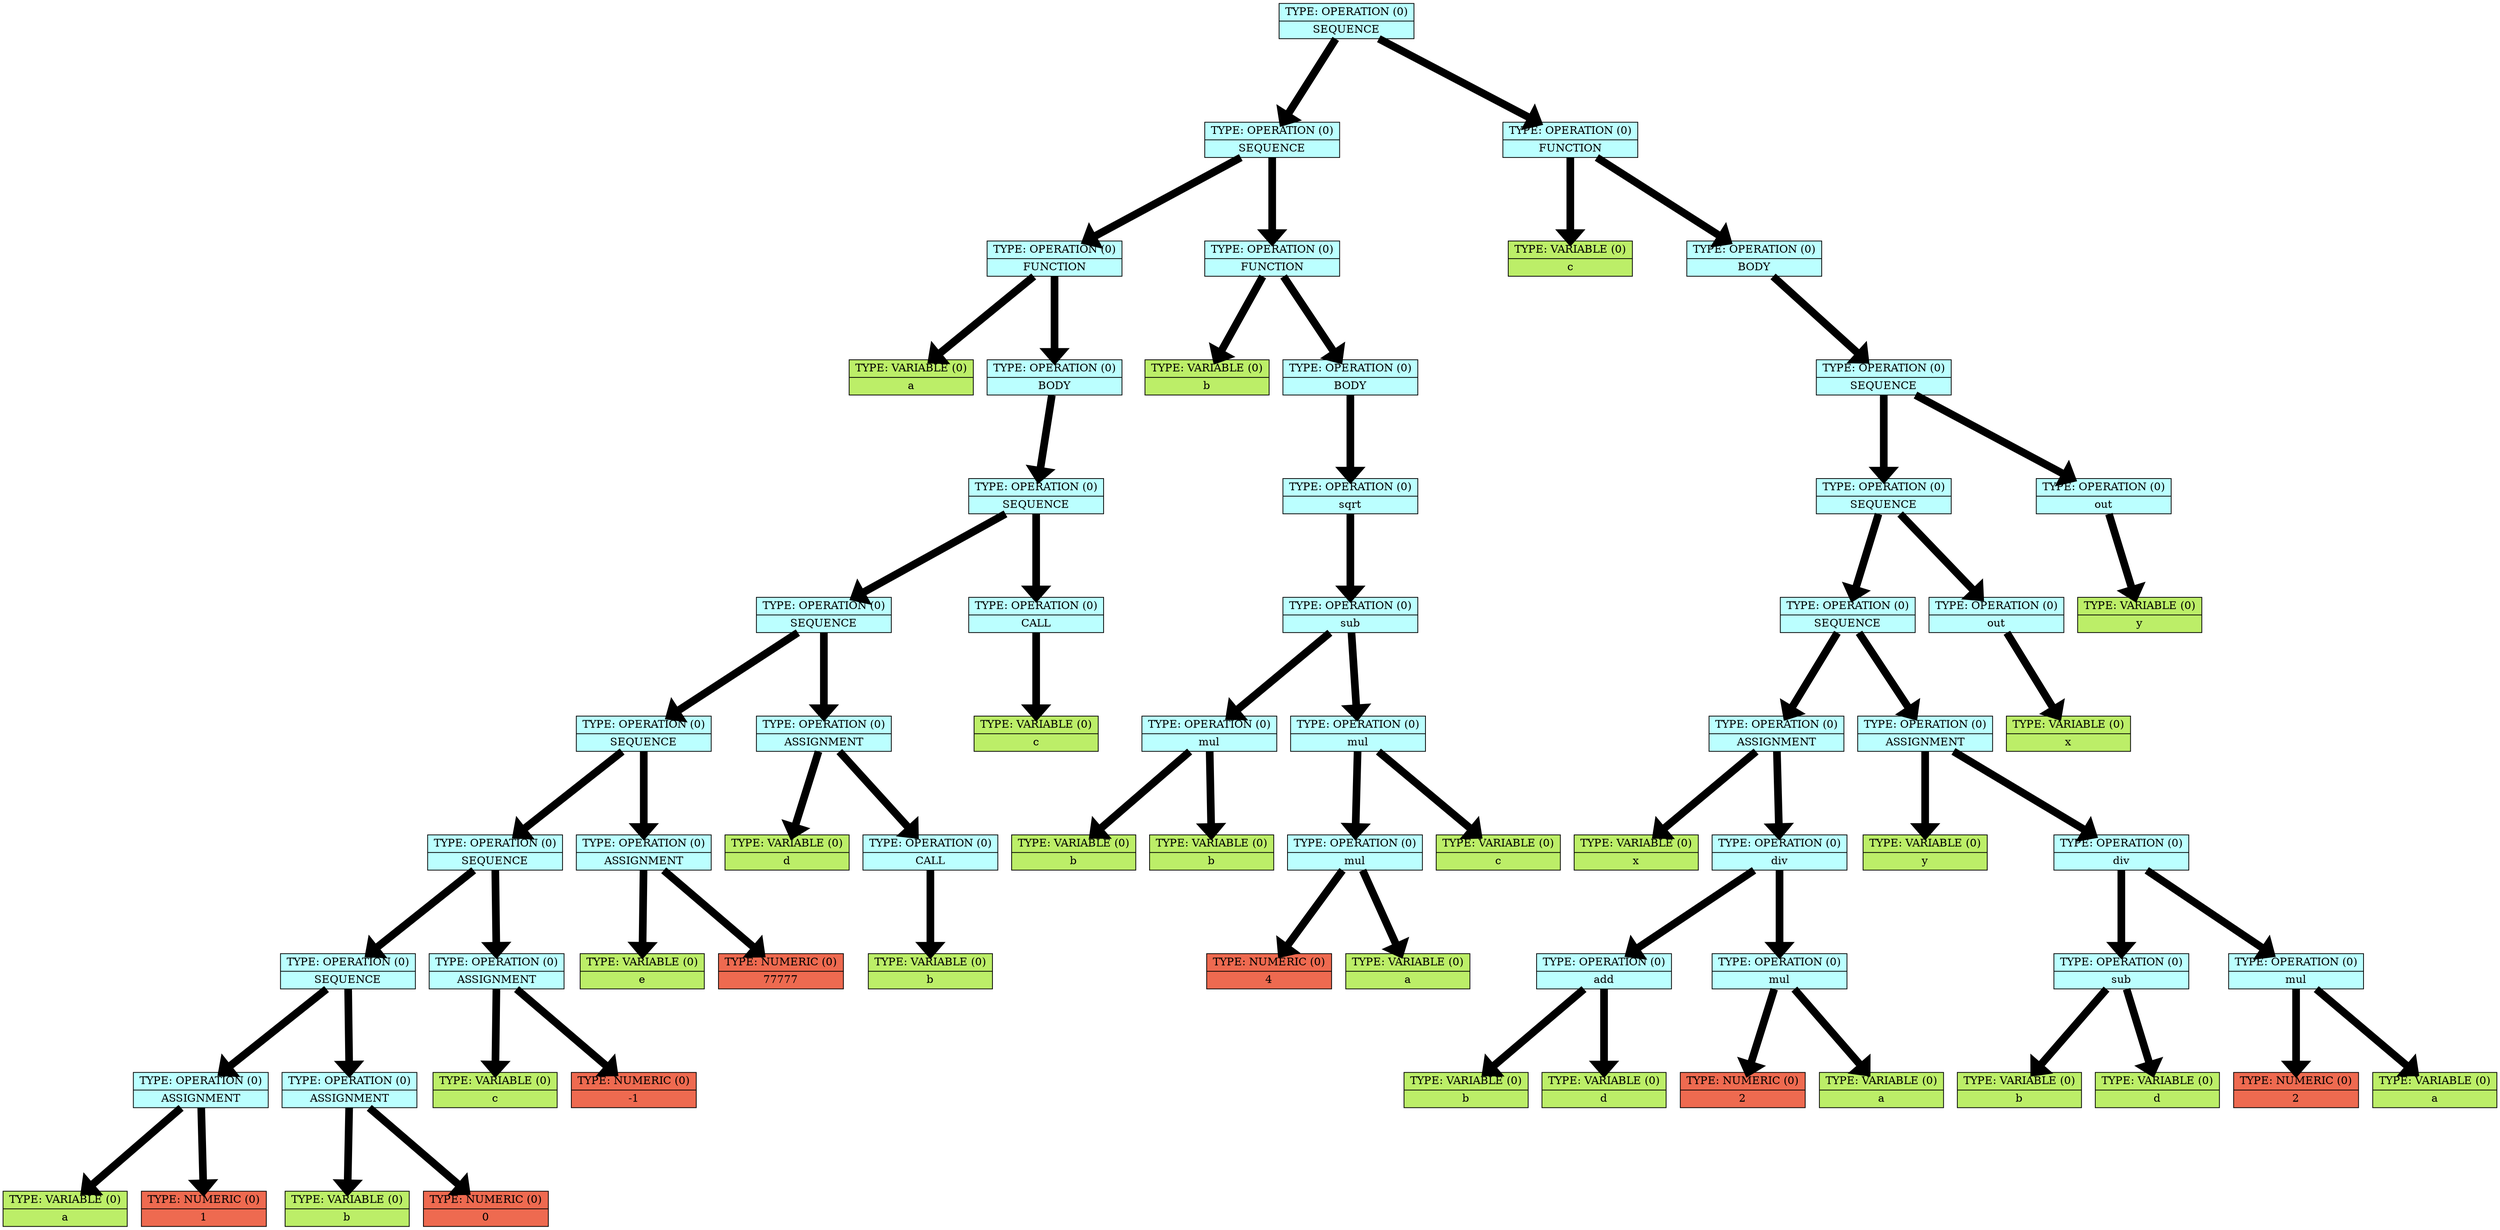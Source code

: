 digraph structs {    
rankdir = TB;        
graph [dpi = 200];   
ranksep = 1.5;       
edge[penwidth = 10]; 
cell0 [style = filled, color = black, shape=record, 
fillcolor = paleturquoise1, label = " { <ptr> TYPE: OPERATION (0) | SEQUENCE} " ];                         
cell1 [style = filled, color = black, shape=record, 
fillcolor = paleturquoise1, label = " { <ptr> TYPE: OPERATION (0) | SEQUENCE} " ];                         
cell2 [style = filled, color = black, shape=record, 
fillcolor = paleturquoise1, label = " { <ptr> TYPE: OPERATION (0) | FUNCTION} " ];                         
cell3 [style = filled, color = black, shape=record, 
fillcolor = darkolivegreen2, label = " { <ptr> TYPE: VARIABLE (0) | a} " ];                         
cell4 [style = filled, color = black, shape=record, 
fillcolor = paleturquoise1, label = " { <ptr> TYPE: OPERATION (0) | BODY} " ];                         
cell5 [style = filled, color = black, shape=record, 
fillcolor = paleturquoise1, label = " { <ptr> TYPE: OPERATION (0) | SEQUENCE} " ];                         
cell6 [style = filled, color = black, shape=record, 
fillcolor = paleturquoise1, label = " { <ptr> TYPE: OPERATION (0) | SEQUENCE} " ];                         
cell7 [style = filled, color = black, shape=record, 
fillcolor = paleturquoise1, label = " { <ptr> TYPE: OPERATION (0) | SEQUENCE} " ];                         
cell8 [style = filled, color = black, shape=record, 
fillcolor = paleturquoise1, label = " { <ptr> TYPE: OPERATION (0) | SEQUENCE} " ];                         
cell9 [style = filled, color = black, shape=record, 
fillcolor = paleturquoise1, label = " { <ptr> TYPE: OPERATION (0) | SEQUENCE} " ];                         
cell10 [style = filled, color = black, shape=record, 
fillcolor = paleturquoise1, label = " { <ptr> TYPE: OPERATION (0) | ASSIGNMENT} " ];                         
cell11 [style = filled, color = black, shape=record, 
fillcolor = darkolivegreen2, label = " { <ptr> TYPE: VARIABLE (0) | a} " ];                         
cell12 [style = filled, color = black, shape=record, 
fillcolor = coral2, label = " { <ptr> TYPE: NUMERIC (0) | 1} " ];                         
cell13 [style = filled, color = black, shape=record, 
fillcolor = paleturquoise1, label = " { <ptr> TYPE: OPERATION (0) | ASSIGNMENT} " ];                         
cell14 [style = filled, color = black, shape=record, 
fillcolor = darkolivegreen2, label = " { <ptr> TYPE: VARIABLE (0) | b} " ];                         
cell15 [style = filled, color = black, shape=record, 
fillcolor = coral2, label = " { <ptr> TYPE: NUMERIC (0) | 0} " ];                         
cell16 [style = filled, color = black, shape=record, 
fillcolor = paleturquoise1, label = " { <ptr> TYPE: OPERATION (0) | ASSIGNMENT} " ];                         
cell17 [style = filled, color = black, shape=record, 
fillcolor = darkolivegreen2, label = " { <ptr> TYPE: VARIABLE (0) | c} " ];                         
cell18 [style = filled, color = black, shape=record, 
fillcolor = coral2, label = " { <ptr> TYPE: NUMERIC (0) | -1} " ];                         
cell19 [style = filled, color = black, shape=record, 
fillcolor = paleturquoise1, label = " { <ptr> TYPE: OPERATION (0) | ASSIGNMENT} " ];                         
cell20 [style = filled, color = black, shape=record, 
fillcolor = darkolivegreen2, label = " { <ptr> TYPE: VARIABLE (0) | e} " ];                         
cell21 [style = filled, color = black, shape=record, 
fillcolor = coral2, label = " { <ptr> TYPE: NUMERIC (0) | 77777} " ];                         
cell22 [style = filled, color = black, shape=record, 
fillcolor = paleturquoise1, label = " { <ptr> TYPE: OPERATION (0) | ASSIGNMENT} " ];                         
cell23 [style = filled, color = black, shape=record, 
fillcolor = darkolivegreen2, label = " { <ptr> TYPE: VARIABLE (0) | d} " ];                         
cell24 [style = filled, color = black, shape=record, 
fillcolor = paleturquoise1, label = " { <ptr> TYPE: OPERATION (0) | CALL} " ];                         
cell25 [style = filled, color = black, shape=record, 
fillcolor = darkolivegreen2, label = " { <ptr> TYPE: VARIABLE (0) | b} " ];                         
cell26 [style = filled, color = black, shape=record, 
fillcolor = paleturquoise1, label = " { <ptr> TYPE: OPERATION (0) | CALL} " ];                         
cell27 [style = filled, color = black, shape=record, 
fillcolor = darkolivegreen2, label = " { <ptr> TYPE: VARIABLE (0) | c} " ];                         
cell28 [style = filled, color = black, shape=record, 
fillcolor = paleturquoise1, label = " { <ptr> TYPE: OPERATION (0) | FUNCTION} " ];                         
cell29 [style = filled, color = black, shape=record, 
fillcolor = darkolivegreen2, label = " { <ptr> TYPE: VARIABLE (0) | b} " ];                         
cell30 [style = filled, color = black, shape=record, 
fillcolor = paleturquoise1, label = " { <ptr> TYPE: OPERATION (0) | BODY} " ];                         
cell31 [style = filled, color = black, shape=record, 
fillcolor = paleturquoise1, label = " { <ptr> TYPE: OPERATION (0) | sqrt} " ];                         
cell32 [style = filled, color = black, shape=record, 
fillcolor = paleturquoise1, label = " { <ptr> TYPE: OPERATION (0) | sub} " ];                         
cell33 [style = filled, color = black, shape=record, 
fillcolor = paleturquoise1, label = " { <ptr> TYPE: OPERATION (0) | mul} " ];                         
cell34 [style = filled, color = black, shape=record, 
fillcolor = darkolivegreen2, label = " { <ptr> TYPE: VARIABLE (0) | b} " ];                         
cell35 [style = filled, color = black, shape=record, 
fillcolor = darkolivegreen2, label = " { <ptr> TYPE: VARIABLE (0) | b} " ];                         
cell36 [style = filled, color = black, shape=record, 
fillcolor = paleturquoise1, label = " { <ptr> TYPE: OPERATION (0) | mul} " ];                         
cell37 [style = filled, color = black, shape=record, 
fillcolor = paleturquoise1, label = " { <ptr> TYPE: OPERATION (0) | mul} " ];                         
cell38 [style = filled, color = black, shape=record, 
fillcolor = coral2, label = " { <ptr> TYPE: NUMERIC (0) | 4} " ];                         
cell39 [style = filled, color = black, shape=record, 
fillcolor = darkolivegreen2, label = " { <ptr> TYPE: VARIABLE (0) | a} " ];                         
cell40 [style = filled, color = black, shape=record, 
fillcolor = darkolivegreen2, label = " { <ptr> TYPE: VARIABLE (0) | c} " ];                         
cell41 [style = filled, color = black, shape=record, 
fillcolor = paleturquoise1, label = " { <ptr> TYPE: OPERATION (0) | FUNCTION} " ];                         
cell42 [style = filled, color = black, shape=record, 
fillcolor = darkolivegreen2, label = " { <ptr> TYPE: VARIABLE (0) | c} " ];                         
cell43 [style = filled, color = black, shape=record, 
fillcolor = paleturquoise1, label = " { <ptr> TYPE: OPERATION (0) | BODY} " ];                         
cell44 [style = filled, color = black, shape=record, 
fillcolor = paleturquoise1, label = " { <ptr> TYPE: OPERATION (0) | SEQUENCE} " ];                         
cell45 [style = filled, color = black, shape=record, 
fillcolor = paleturquoise1, label = " { <ptr> TYPE: OPERATION (0) | SEQUENCE} " ];                         
cell46 [style = filled, color = black, shape=record, 
fillcolor = paleturquoise1, label = " { <ptr> TYPE: OPERATION (0) | SEQUENCE} " ];                         
cell47 [style = filled, color = black, shape=record, 
fillcolor = paleturquoise1, label = " { <ptr> TYPE: OPERATION (0) | ASSIGNMENT} " ];                         
cell48 [style = filled, color = black, shape=record, 
fillcolor = darkolivegreen2, label = " { <ptr> TYPE: VARIABLE (0) | x} " ];                         
cell49 [style = filled, color = black, shape=record, 
fillcolor = paleturquoise1, label = " { <ptr> TYPE: OPERATION (0) | div} " ];                         
cell50 [style = filled, color = black, shape=record, 
fillcolor = paleturquoise1, label = " { <ptr> TYPE: OPERATION (0) | add} " ];                         
cell51 [style = filled, color = black, shape=record, 
fillcolor = darkolivegreen2, label = " { <ptr> TYPE: VARIABLE (0) | b} " ];                         
cell52 [style = filled, color = black, shape=record, 
fillcolor = darkolivegreen2, label = " { <ptr> TYPE: VARIABLE (0) | d} " ];                         
cell53 [style = filled, color = black, shape=record, 
fillcolor = paleturquoise1, label = " { <ptr> TYPE: OPERATION (0) | mul} " ];                         
cell54 [style = filled, color = black, shape=record, 
fillcolor = coral2, label = " { <ptr> TYPE: NUMERIC (0) | 2} " ];                         
cell55 [style = filled, color = black, shape=record, 
fillcolor = darkolivegreen2, label = " { <ptr> TYPE: VARIABLE (0) | a} " ];                         
cell56 [style = filled, color = black, shape=record, 
fillcolor = paleturquoise1, label = " { <ptr> TYPE: OPERATION (0) | ASSIGNMENT} " ];                         
cell57 [style = filled, color = black, shape=record, 
fillcolor = darkolivegreen2, label = " { <ptr> TYPE: VARIABLE (0) | y} " ];                         
cell58 [style = filled, color = black, shape=record, 
fillcolor = paleturquoise1, label = " { <ptr> TYPE: OPERATION (0) | div} " ];                         
cell59 [style = filled, color = black, shape=record, 
fillcolor = paleturquoise1, label = " { <ptr> TYPE: OPERATION (0) | sub} " ];                         
cell60 [style = filled, color = black, shape=record, 
fillcolor = darkolivegreen2, label = " { <ptr> TYPE: VARIABLE (0) | b} " ];                         
cell61 [style = filled, color = black, shape=record, 
fillcolor = darkolivegreen2, label = " { <ptr> TYPE: VARIABLE (0) | d} " ];                         
cell62 [style = filled, color = black, shape=record, 
fillcolor = paleturquoise1, label = " { <ptr> TYPE: OPERATION (0) | mul} " ];                         
cell63 [style = filled, color = black, shape=record, 
fillcolor = coral2, label = " { <ptr> TYPE: NUMERIC (0) | 2} " ];                         
cell64 [style = filled, color = black, shape=record, 
fillcolor = darkolivegreen2, label = " { <ptr> TYPE: VARIABLE (0) | a} " ];                         
cell65 [style = filled, color = black, shape=record, 
fillcolor = paleturquoise1, label = " { <ptr> TYPE: OPERATION (0) | out} " ];                         
cell66 [style = filled, color = black, shape=record, 
fillcolor = darkolivegreen2, label = " { <ptr> TYPE: VARIABLE (0) | x} " ];                         
cell67 [style = filled, color = black, shape=record, 
fillcolor = paleturquoise1, label = " { <ptr> TYPE: OPERATION (0) | out} " ];                         
cell68 [style = filled, color = black, shape=record, 
fillcolor = darkolivegreen2, label = " { <ptr> TYPE: VARIABLE (0) | y} " ];                         
cell0 -> cell1;
cell1 -> cell2;
cell2 -> cell3;
cell2 -> cell4;
cell4 -> cell5;
cell5 -> cell6;
cell6 -> cell7;
cell7 -> cell8;
cell8 -> cell9;
cell9 -> cell10;
cell10 -> cell11;
cell10 -> cell12;
cell9 -> cell13;
cell13 -> cell14;
cell13 -> cell15;
cell8 -> cell16;
cell16 -> cell17;
cell16 -> cell18;
cell7 -> cell19;
cell19 -> cell20;
cell19 -> cell21;
cell6 -> cell22;
cell22 -> cell23;
cell22 -> cell24;
cell24 -> cell25;
cell5 -> cell26;
cell26 -> cell27;
cell1 -> cell28;
cell28 -> cell29;
cell28 -> cell30;
cell30 -> cell31;
cell31 -> cell32;
cell32 -> cell33;
cell33 -> cell34;
cell33 -> cell35;
cell32 -> cell36;
cell36 -> cell37;
cell37 -> cell38;
cell37 -> cell39;
cell36 -> cell40;
cell0 -> cell41;
cell41 -> cell42;
cell41 -> cell43;
cell43 -> cell44;
cell44 -> cell45;
cell45 -> cell46;
cell46 -> cell47;
cell47 -> cell48;
cell47 -> cell49;
cell49 -> cell50;
cell50 -> cell51;
cell50 -> cell52;
cell49 -> cell53;
cell53 -> cell54;
cell53 -> cell55;
cell46 -> cell56;
cell56 -> cell57;
cell56 -> cell58;
cell58 -> cell59;
cell59 -> cell60;
cell59 -> cell61;
cell58 -> cell62;
cell62 -> cell63;
cell62 -> cell64;
cell45 -> cell65;
cell65 -> cell66;
cell44 -> cell67;
cell67 -> cell68;
}
